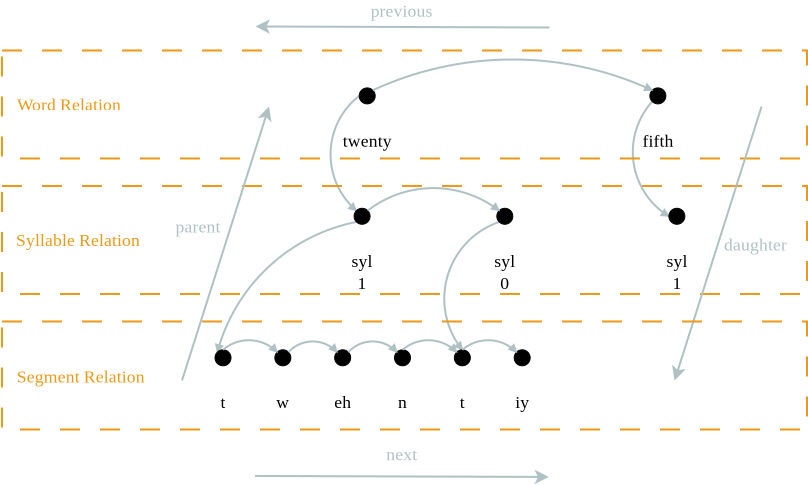 <?xml version="1.0" encoding="UTF-8"?>
<dia:diagram xmlns:dia="http://www.lysator.liu.se/~alla/dia/">
  <dia:layer name="Background" visible="true" active="true">
    <dia:group>
      <dia:object type="Standard - Arc" version="0" id="O0">
        <dia:attribute name="obj_pos">
          <dia:point val="40.51,11.421"/>
        </dia:attribute>
        <dia:attribute name="obj_bb">
          <dia:rectangle val="39.029,11.369;40.561,17.208"/>
        </dia:attribute>
        <dia:attribute name="conn_endpoints">
          <dia:point val="40.51,11.421"/>
          <dia:point val="40.371,17.157"/>
        </dia:attribute>
        <dia:attribute name="arc_color">
          <dia:color val="#afc1c4"/>
        </dia:attribute>
        <dia:attribute name="curve_distance">
          <dia:real val="1.362"/>
        </dia:attribute>
        <dia:attribute name="line_width">
          <dia:real val="0.1"/>
        </dia:attribute>
        <dia:attribute name="end_arrow">
          <dia:enum val="3"/>
        </dia:attribute>
        <dia:attribute name="end_arrow_length">
          <dia:real val="0.3"/>
        </dia:attribute>
        <dia:attribute name="end_arrow_width">
          <dia:real val="0.3"/>
        </dia:attribute>
      </dia:object>
      <dia:object type="Standard - Arc" version="0" id="O1">
        <dia:attribute name="obj_pos">
          <dia:point val="40.371,17.722"/>
        </dia:attribute>
        <dia:attribute name="obj_bb">
          <dia:rectangle val="33.297,17.652;40.442,24.304"/>
        </dia:attribute>
        <dia:attribute name="conn_endpoints">
          <dia:point val="40.371,17.722"/>
          <dia:point val="33.417,24.234"/>
        </dia:attribute>
        <dia:attribute name="arc_color">
          <dia:color val="#afc1c4"/>
        </dia:attribute>
        <dia:attribute name="curve_distance">
          <dia:real val="1.362"/>
        </dia:attribute>
        <dia:attribute name="line_width">
          <dia:real val="0.1"/>
        </dia:attribute>
        <dia:attribute name="end_arrow">
          <dia:enum val="3"/>
        </dia:attribute>
        <dia:attribute name="end_arrow_length">
          <dia:real val="0.3"/>
        </dia:attribute>
        <dia:attribute name="end_arrow_width">
          <dia:real val="0.3"/>
        </dia:attribute>
      </dia:object>
      <dia:object type="Standard - Arc" version="0" id="O2">
        <dia:attribute name="obj_pos">
          <dia:point val="47.508,17.722"/>
        </dia:attribute>
        <dia:attribute name="obj_bb">
          <dia:rectangle val="44.713,17.66;47.57,24.178"/>
        </dia:attribute>
        <dia:attribute name="conn_endpoints">
          <dia:point val="47.508,17.722"/>
          <dia:point val="45.667,24.116"/>
        </dia:attribute>
        <dia:attribute name="arc_color">
          <dia:color val="#afc1c4"/>
        </dia:attribute>
        <dia:attribute name="curve_distance">
          <dia:real val="1.733"/>
        </dia:attribute>
        <dia:attribute name="line_width">
          <dia:real val="0.1"/>
        </dia:attribute>
        <dia:attribute name="end_arrow">
          <dia:enum val="3"/>
        </dia:attribute>
        <dia:attribute name="end_arrow_length">
          <dia:real val="0.3"/>
        </dia:attribute>
        <dia:attribute name="end_arrow_width">
          <dia:real val="0.3"/>
        </dia:attribute>
      </dia:object>
      <dia:object type="Standard - Arc" version="0" id="O3">
        <dia:attribute name="obj_pos">
          <dia:point val="55.161,11.703"/>
        </dia:attribute>
        <dia:attribute name="obj_bb">
          <dia:rectangle val="54.141,11.647;56.05,17.496"/>
        </dia:attribute>
        <dia:attribute name="conn_endpoints">
          <dia:point val="55.161,11.703"/>
          <dia:point val="55.994,17.439"/>
        </dia:attribute>
        <dia:attribute name="arc_color">
          <dia:color val="#afc1c4"/>
        </dia:attribute>
        <dia:attribute name="curve_distance">
          <dia:real val="1.362"/>
        </dia:attribute>
        <dia:attribute name="line_width">
          <dia:real val="0.1"/>
        </dia:attribute>
        <dia:attribute name="end_arrow">
          <dia:enum val="3"/>
        </dia:attribute>
        <dia:attribute name="end_arrow_length">
          <dia:real val="0.3"/>
        </dia:attribute>
        <dia:attribute name="end_arrow_width">
          <dia:real val="0.3"/>
        </dia:attribute>
      </dia:object>
      <dia:group>
        <dia:group>
          <dia:object type="Standard - Text" version="1" id="O4">
            <dia:attribute name="obj_pos">
              <dia:point val="25.97,11.85"/>
            </dia:attribute>
            <dia:attribute name="obj_bb">
              <dia:rectangle val="23.402,11.361;28.538,12.339"/>
            </dia:attribute>
            <dia:attribute name="text">
              <dia:composite type="text">
                <dia:attribute name="string">
                  <dia:string>#Word Relation#</dia:string>
                </dia:attribute>
                <dia:attribute name="font">
                  <dia:font family="times new roman" style="0" name="Times-Roman"/>
                </dia:attribute>
                <dia:attribute name="height">
                  <dia:real val="1.1"/>
                </dia:attribute>
                <dia:attribute name="pos">
                  <dia:point val="25.97,12.146"/>
                </dia:attribute>
                <dia:attribute name="color">
                  <dia:color val="#ee9816"/>
                </dia:attribute>
                <dia:attribute name="alignment">
                  <dia:enum val="1"/>
                </dia:attribute>
              </dia:composite>
            </dia:attribute>
            <dia:attribute name="valign">
              <dia:enum val="2"/>
            </dia:attribute>
          </dia:object>
          <dia:group>
            <dia:group>
              <dia:object type="Standard - Ellipse" version="0" id="O5">
                <dia:attribute name="obj_pos">
                  <dia:point val="40.51,11.021"/>
                </dia:attribute>
                <dia:attribute name="obj_bb">
                  <dia:rectangle val="40.485,10.995;41.335,11.845"/>
                </dia:attribute>
                <dia:attribute name="elem_corner">
                  <dia:point val="40.51,11.021"/>
                </dia:attribute>
                <dia:attribute name="elem_width">
                  <dia:real val="0.8"/>
                </dia:attribute>
                <dia:attribute name="elem_height">
                  <dia:real val="0.8"/>
                </dia:attribute>
                <dia:attribute name="border_width">
                  <dia:real val="0.05"/>
                </dia:attribute>
                <dia:attribute name="inner_color">
                  <dia:color val="#000000"/>
                </dia:attribute>
                <dia:attribute name="aspect">
                  <dia:enum val="2"/>
                </dia:attribute>
              </dia:object>
              <dia:object type="Standard - Text" version="1" id="O6">
                <dia:attribute name="obj_pos">
                  <dia:point val="40.91,13.661"/>
                </dia:attribute>
                <dia:attribute name="obj_bb">
                  <dia:rectangle val="39.712,13.172;42.108,14.149"/>
                </dia:attribute>
                <dia:attribute name="text">
                  <dia:composite type="text">
                    <dia:attribute name="string">
                      <dia:string>#twenty#</dia:string>
                    </dia:attribute>
                    <dia:attribute name="font">
                      <dia:font family="times new roman" style="0" name="Times-Roman"/>
                    </dia:attribute>
                    <dia:attribute name="height">
                      <dia:real val="1.1"/>
                    </dia:attribute>
                    <dia:attribute name="pos">
                      <dia:point val="40.91,13.957"/>
                    </dia:attribute>
                    <dia:attribute name="color">
                      <dia:color val="#000000"/>
                    </dia:attribute>
                    <dia:attribute name="alignment">
                      <dia:enum val="1"/>
                    </dia:attribute>
                  </dia:composite>
                </dia:attribute>
                <dia:attribute name="valign">
                  <dia:enum val="2"/>
                </dia:attribute>
              </dia:object>
            </dia:group>
            <dia:group>
              <dia:object type="Standard - Ellipse" version="0" id="O7">
                <dia:attribute name="obj_pos">
                  <dia:point val="55.044,11.021"/>
                </dia:attribute>
                <dia:attribute name="obj_bb">
                  <dia:rectangle val="55.019,10.995;55.869,11.845"/>
                </dia:attribute>
                <dia:attribute name="elem_corner">
                  <dia:point val="55.044,11.021"/>
                </dia:attribute>
                <dia:attribute name="elem_width">
                  <dia:real val="0.8"/>
                </dia:attribute>
                <dia:attribute name="elem_height">
                  <dia:real val="0.8"/>
                </dia:attribute>
                <dia:attribute name="border_width">
                  <dia:real val="0.05"/>
                </dia:attribute>
                <dia:attribute name="inner_color">
                  <dia:color val="#000000"/>
                </dia:attribute>
                <dia:attribute name="aspect">
                  <dia:enum val="2"/>
                </dia:attribute>
              </dia:object>
              <dia:object type="Standard - Text" version="1" id="O8">
                <dia:attribute name="obj_pos">
                  <dia:point val="55.444,13.661"/>
                </dia:attribute>
                <dia:attribute name="obj_bb">
                  <dia:rectangle val="54.686,13.172;56.201,14.149"/>
                </dia:attribute>
                <dia:attribute name="text">
                  <dia:composite type="text">
                    <dia:attribute name="string">
                      <dia:string>#fifth#</dia:string>
                    </dia:attribute>
                    <dia:attribute name="font">
                      <dia:font family="times new roman" style="0" name="Times-Roman"/>
                    </dia:attribute>
                    <dia:attribute name="height">
                      <dia:real val="1.1"/>
                    </dia:attribute>
                    <dia:attribute name="pos">
                      <dia:point val="55.444,13.957"/>
                    </dia:attribute>
                    <dia:attribute name="color">
                      <dia:color val="#000000"/>
                    </dia:attribute>
                    <dia:attribute name="alignment">
                      <dia:enum val="1"/>
                    </dia:attribute>
                  </dia:composite>
                </dia:attribute>
                <dia:attribute name="valign">
                  <dia:enum val="2"/>
                </dia:attribute>
              </dia:object>
            </dia:group>
            <dia:object type="Standard - Arc" version="0" id="O9">
              <dia:attribute name="obj_pos">
                <dia:point val="41.193,11.138"/>
              </dia:attribute>
              <dia:attribute name="obj_bb">
                <dia:rectangle val="41.143,9.551;55.217,11.193"/>
              </dia:attribute>
              <dia:attribute name="conn_endpoints">
                <dia:point val="41.193,11.138"/>
                <dia:point val="55.161,11.138"/>
              </dia:attribute>
              <dia:attribute name="arc_color">
                <dia:color val="#afc1c4"/>
              </dia:attribute>
              <dia:attribute name="curve_distance">
                <dia:real val="-1.537"/>
              </dia:attribute>
              <dia:attribute name="line_width">
                <dia:real val="0.1"/>
              </dia:attribute>
              <dia:attribute name="end_arrow">
                <dia:enum val="3"/>
              </dia:attribute>
              <dia:attribute name="end_arrow_length">
                <dia:real val="0.3"/>
              </dia:attribute>
              <dia:attribute name="end_arrow_width">
                <dia:real val="0.3"/>
              </dia:attribute>
            </dia:object>
          </dia:group>
        </dia:group>
        <dia:object type="Standard - Box" version="0" id="O10">
          <dia:attribute name="obj_pos">
            <dia:point val="22.65,9.15"/>
          </dia:attribute>
          <dia:attribute name="obj_bb">
            <dia:rectangle val="22.6,9.1;62.95,14.6"/>
          </dia:attribute>
          <dia:attribute name="elem_corner">
            <dia:point val="22.65,9.15"/>
          </dia:attribute>
          <dia:attribute name="elem_width">
            <dia:real val="40.25"/>
          </dia:attribute>
          <dia:attribute name="elem_height">
            <dia:real val="5.4"/>
          </dia:attribute>
          <dia:attribute name="border_width">
            <dia:real val="0.1"/>
          </dia:attribute>
          <dia:attribute name="border_color">
            <dia:color val="#ee9816"/>
          </dia:attribute>
          <dia:attribute name="inner_color">
            <dia:color val="#f4a016"/>
          </dia:attribute>
          <dia:attribute name="show_background">
            <dia:boolean val="false"/>
          </dia:attribute>
          <dia:attribute name="line_style">
            <dia:enum val="1"/>
          </dia:attribute>
        </dia:object>
      </dia:group>
      <dia:group>
        <dia:object type="Standard - Text" version="1" id="O11">
          <dia:attribute name="obj_pos">
            <dia:point val="26.444,18.625"/>
          </dia:attribute>
          <dia:attribute name="obj_bb">
            <dia:rectangle val="23.4,18.136;29.488,19.114"/>
          </dia:attribute>
          <dia:attribute name="text">
            <dia:composite type="text">
              <dia:attribute name="string">
                <dia:string>#Syllable Relation#</dia:string>
              </dia:attribute>
              <dia:attribute name="font">
                <dia:font family="times new roman" style="0" name="Times-Roman"/>
              </dia:attribute>
              <dia:attribute name="height">
                <dia:real val="1.1"/>
              </dia:attribute>
              <dia:attribute name="pos">
                <dia:point val="26.444,18.921"/>
              </dia:attribute>
              <dia:attribute name="color">
                <dia:color val="#ee9816"/>
              </dia:attribute>
              <dia:attribute name="alignment">
                <dia:enum val="1"/>
              </dia:attribute>
            </dia:composite>
          </dia:attribute>
          <dia:attribute name="valign">
            <dia:enum val="2"/>
          </dia:attribute>
        </dia:object>
        <dia:group>
          <dia:group>
            <dia:object type="Standard - Ellipse" version="0" id="O12">
              <dia:attribute name="obj_pos">
                <dia:point val="40.254,17.04"/>
              </dia:attribute>
              <dia:attribute name="obj_bb">
                <dia:rectangle val="40.229,17.015;41.079,17.864"/>
              </dia:attribute>
              <dia:attribute name="elem_corner">
                <dia:point val="40.254,17.04"/>
              </dia:attribute>
              <dia:attribute name="elem_width">
                <dia:real val="0.8"/>
              </dia:attribute>
              <dia:attribute name="elem_height">
                <dia:real val="0.8"/>
              </dia:attribute>
              <dia:attribute name="border_width">
                <dia:real val="0.05"/>
              </dia:attribute>
              <dia:attribute name="inner_color">
                <dia:color val="#000000"/>
              </dia:attribute>
              <dia:attribute name="aspect">
                <dia:enum val="2"/>
              </dia:attribute>
            </dia:object>
            <dia:object type="Standard - Text" version="1" id="O13">
              <dia:attribute name="obj_pos">
                <dia:point val="40.654,20.23"/>
              </dia:attribute>
              <dia:attribute name="obj_bb">
                <dia:rectangle val="40.141,19.191;41.168,21.268"/>
              </dia:attribute>
              <dia:attribute name="text">
                <dia:composite type="text">
                  <dia:attribute name="string">
                    <dia:string>#syl
1#</dia:string>
                  </dia:attribute>
                  <dia:attribute name="font">
                    <dia:font family="times new roman" style="0" name="Times-Roman"/>
                  </dia:attribute>
                  <dia:attribute name="height">
                    <dia:real val="1.1"/>
                  </dia:attribute>
                  <dia:attribute name="pos">
                    <dia:point val="40.654,19.976"/>
                  </dia:attribute>
                  <dia:attribute name="color">
                    <dia:color val="#000000"/>
                  </dia:attribute>
                  <dia:attribute name="alignment">
                    <dia:enum val="1"/>
                  </dia:attribute>
                </dia:composite>
              </dia:attribute>
              <dia:attribute name="valign">
                <dia:enum val="2"/>
              </dia:attribute>
            </dia:object>
          </dia:group>
          <dia:group>
            <dia:object type="Standard - Ellipse" version="0" id="O14">
              <dia:attribute name="obj_pos">
                <dia:point val="47.391,17.04"/>
              </dia:attribute>
              <dia:attribute name="obj_bb">
                <dia:rectangle val="47.366,17.015;48.216,17.864"/>
              </dia:attribute>
              <dia:attribute name="elem_corner">
                <dia:point val="47.391,17.04"/>
              </dia:attribute>
              <dia:attribute name="elem_width">
                <dia:real val="0.8"/>
              </dia:attribute>
              <dia:attribute name="elem_height">
                <dia:real val="0.8"/>
              </dia:attribute>
              <dia:attribute name="border_width">
                <dia:real val="0.05"/>
              </dia:attribute>
              <dia:attribute name="inner_color">
                <dia:color val="#000000"/>
              </dia:attribute>
              <dia:attribute name="aspect">
                <dia:enum val="2"/>
              </dia:attribute>
            </dia:object>
            <dia:object type="Standard - Text" version="1" id="O15">
              <dia:attribute name="obj_pos">
                <dia:point val="47.791,20.23"/>
              </dia:attribute>
              <dia:attribute name="obj_bb">
                <dia:rectangle val="47.277,19.191;48.304,21.268"/>
              </dia:attribute>
              <dia:attribute name="text">
                <dia:composite type="text">
                  <dia:attribute name="string">
                    <dia:string>#syl
0#</dia:string>
                  </dia:attribute>
                  <dia:attribute name="font">
                    <dia:font family="times new roman" style="0" name="Times-Roman"/>
                  </dia:attribute>
                  <dia:attribute name="height">
                    <dia:real val="1.1"/>
                  </dia:attribute>
                  <dia:attribute name="pos">
                    <dia:point val="47.791,19.976"/>
                  </dia:attribute>
                  <dia:attribute name="color">
                    <dia:color val="#000000"/>
                  </dia:attribute>
                  <dia:attribute name="alignment">
                    <dia:enum val="1"/>
                  </dia:attribute>
                </dia:composite>
              </dia:attribute>
              <dia:attribute name="valign">
                <dia:enum val="2"/>
              </dia:attribute>
            </dia:object>
          </dia:group>
          <dia:group>
            <dia:object type="Standard - Ellipse" version="0" id="O16">
              <dia:attribute name="obj_pos">
                <dia:point val="55.994,17.04"/>
              </dia:attribute>
              <dia:attribute name="obj_bb">
                <dia:rectangle val="55.969,17.015;56.819,17.864"/>
              </dia:attribute>
              <dia:attribute name="elem_corner">
                <dia:point val="55.994,17.04"/>
              </dia:attribute>
              <dia:attribute name="elem_width">
                <dia:real val="0.8"/>
              </dia:attribute>
              <dia:attribute name="elem_height">
                <dia:real val="0.8"/>
              </dia:attribute>
              <dia:attribute name="border_width">
                <dia:real val="0.05"/>
              </dia:attribute>
              <dia:attribute name="inner_color">
                <dia:color val="#000000"/>
              </dia:attribute>
              <dia:attribute name="aspect">
                <dia:enum val="2"/>
              </dia:attribute>
            </dia:object>
            <dia:object type="Standard - Text" version="1" id="O17">
              <dia:attribute name="obj_pos">
                <dia:point val="56.394,20.23"/>
              </dia:attribute>
              <dia:attribute name="obj_bb">
                <dia:rectangle val="55.88,19.191;56.908,21.268"/>
              </dia:attribute>
              <dia:attribute name="text">
                <dia:composite type="text">
                  <dia:attribute name="string">
                    <dia:string>#syl
1#</dia:string>
                  </dia:attribute>
                  <dia:attribute name="font">
                    <dia:font family="times new roman" style="0" name="Times-Roman"/>
                  </dia:attribute>
                  <dia:attribute name="height">
                    <dia:real val="1.1"/>
                  </dia:attribute>
                  <dia:attribute name="pos">
                    <dia:point val="56.394,19.976"/>
                  </dia:attribute>
                  <dia:attribute name="color">
                    <dia:color val="#000000"/>
                  </dia:attribute>
                  <dia:attribute name="alignment">
                    <dia:enum val="1"/>
                  </dia:attribute>
                </dia:composite>
              </dia:attribute>
              <dia:attribute name="valign">
                <dia:enum val="2"/>
              </dia:attribute>
            </dia:object>
          </dia:group>
          <dia:object type="Standard - Arc" version="0" id="O18">
            <dia:attribute name="obj_pos">
              <dia:point val="40.937,17.157"/>
            </dia:attribute>
            <dia:attribute name="obj_bb">
              <dia:rectangle val="40.887,15.982;47.558,17.207"/>
            </dia:attribute>
            <dia:attribute name="conn_endpoints">
              <dia:point val="40.937,17.157"/>
              <dia:point val="47.508,17.157"/>
            </dia:attribute>
            <dia:attribute name="arc_color">
              <dia:color val="#afc1c4"/>
            </dia:attribute>
            <dia:attribute name="curve_distance">
              <dia:real val="-1.125"/>
            </dia:attribute>
            <dia:attribute name="line_width">
              <dia:real val="0.1"/>
            </dia:attribute>
            <dia:attribute name="end_arrow">
              <dia:enum val="3"/>
            </dia:attribute>
            <dia:attribute name="end_arrow_length">
              <dia:real val="0.3"/>
            </dia:attribute>
            <dia:attribute name="end_arrow_width">
              <dia:real val="0.3"/>
            </dia:attribute>
          </dia:object>
        </dia:group>
      </dia:group>
      <dia:object type="Standard - Box" version="0" id="O19">
        <dia:attribute name="obj_pos">
          <dia:point val="22.65,15.925"/>
        </dia:attribute>
        <dia:attribute name="obj_bb">
          <dia:rectangle val="22.6,15.875;62.95,21.375"/>
        </dia:attribute>
        <dia:attribute name="elem_corner">
          <dia:point val="22.65,15.925"/>
        </dia:attribute>
        <dia:attribute name="elem_width">
          <dia:real val="40.25"/>
        </dia:attribute>
        <dia:attribute name="elem_height">
          <dia:real val="5.4"/>
        </dia:attribute>
        <dia:attribute name="border_width">
          <dia:real val="0.1"/>
        </dia:attribute>
        <dia:attribute name="border_color">
          <dia:color val="#ee9816"/>
        </dia:attribute>
        <dia:attribute name="inner_color">
          <dia:color val="#f4a016"/>
        </dia:attribute>
        <dia:attribute name="show_background">
          <dia:boolean val="false"/>
        </dia:attribute>
        <dia:attribute name="line_style">
          <dia:enum val="1"/>
        </dia:attribute>
      </dia:object>
      <dia:group>
        <dia:object type="Standard - Line" version="0" id="O20">
          <dia:attribute name="obj_pos">
            <dia:point val="50.024,8"/>
          </dia:attribute>
          <dia:attribute name="obj_bb">
            <dia:rectangle val="35.212,7.59;50.075,8.314"/>
          </dia:attribute>
          <dia:attribute name="conn_endpoints">
            <dia:point val="50.024,8"/>
            <dia:point val="35.324,7.95"/>
          </dia:attribute>
          <dia:attribute name="numcp">
            <dia:int val="1"/>
          </dia:attribute>
          <dia:attribute name="line_color">
            <dia:color val="#afc1c4"/>
          </dia:attribute>
          <dia:attribute name="end_arrow">
            <dia:enum val="22"/>
          </dia:attribute>
          <dia:attribute name="end_arrow_length">
            <dia:real val="0.5"/>
          </dia:attribute>
          <dia:attribute name="end_arrow_width">
            <dia:real val="0.5"/>
          </dia:attribute>
        </dia:object>
        <dia:object type="Standard - Text" version="1" id="O21">
          <dia:attribute name="obj_pos">
            <dia:point val="42.631,7.165"/>
          </dia:attribute>
          <dia:attribute name="obj_bb">
            <dia:rectangle val="41.116,6.676;44.146,7.654"/>
          </dia:attribute>
          <dia:attribute name="text">
            <dia:composite type="text">
              <dia:attribute name="string">
                <dia:string>#previous#</dia:string>
              </dia:attribute>
              <dia:attribute name="font">
                <dia:font family="times new roman" style="0" name="Times-Roman"/>
              </dia:attribute>
              <dia:attribute name="height">
                <dia:real val="1.1"/>
              </dia:attribute>
              <dia:attribute name="pos">
                <dia:point val="42.631,7.461"/>
              </dia:attribute>
              <dia:attribute name="color">
                <dia:color val="#afc1c4"/>
              </dia:attribute>
              <dia:attribute name="alignment">
                <dia:enum val="1"/>
              </dia:attribute>
            </dia:composite>
          </dia:attribute>
          <dia:attribute name="valign">
            <dia:enum val="2"/>
          </dia:attribute>
        </dia:object>
      </dia:group>
      <dia:group>
        <dia:object type="Standard - Line" version="0" id="O22">
          <dia:attribute name="obj_pos">
            <dia:point val="49.994,30.474"/>
          </dia:attribute>
          <dia:attribute name="obj_bb">
            <dia:rectangle val="35.243,30.11;50.044,30.833"/>
          </dia:attribute>
          <dia:attribute name="conn_endpoints">
            <dia:point val="49.994,30.474"/>
            <dia:point val="35.294,30.424"/>
          </dia:attribute>
          <dia:attribute name="numcp">
            <dia:int val="1"/>
          </dia:attribute>
          <dia:attribute name="line_color">
            <dia:color val="#afc1c4"/>
          </dia:attribute>
          <dia:attribute name="start_arrow">
            <dia:enum val="22"/>
          </dia:attribute>
          <dia:attribute name="start_arrow_length">
            <dia:real val="0.5"/>
          </dia:attribute>
          <dia:attribute name="start_arrow_width">
            <dia:real val="0.5"/>
          </dia:attribute>
        </dia:object>
        <dia:object type="Standard - Text" version="1" id="O23">
          <dia:attribute name="obj_pos">
            <dia:point val="42.631,29.339"/>
          </dia:attribute>
          <dia:attribute name="obj_bb">
            <dia:rectangle val="41.874,28.85;43.389,29.827"/>
          </dia:attribute>
          <dia:attribute name="text">
            <dia:composite type="text">
              <dia:attribute name="string">
                <dia:string>#next#</dia:string>
              </dia:attribute>
              <dia:attribute name="font">
                <dia:font family="times new roman" style="0" name="Times-Roman"/>
              </dia:attribute>
              <dia:attribute name="height">
                <dia:real val="1.1"/>
              </dia:attribute>
              <dia:attribute name="pos">
                <dia:point val="42.631,29.635"/>
              </dia:attribute>
              <dia:attribute name="color">
                <dia:color val="#afc1c4"/>
              </dia:attribute>
              <dia:attribute name="alignment">
                <dia:enum val="1"/>
              </dia:attribute>
            </dia:composite>
          </dia:attribute>
          <dia:attribute name="valign">
            <dia:enum val="2"/>
          </dia:attribute>
        </dia:object>
      </dia:group>
      <dia:group>
        <dia:object type="Standard - Line" version="0" id="O24">
          <dia:attribute name="obj_pos">
            <dia:point val="31.65,25.65"/>
          </dia:attribute>
          <dia:attribute name="obj_bb">
            <dia:rectangle val="31.587,11.843;36.16,25.713"/>
          </dia:attribute>
          <dia:attribute name="conn_endpoints">
            <dia:point val="31.65,25.65"/>
            <dia:point val="36.0,11.95"/>
          </dia:attribute>
          <dia:attribute name="numcp">
            <dia:int val="1"/>
          </dia:attribute>
          <dia:attribute name="line_color">
            <dia:color val="#afc1c4"/>
          </dia:attribute>
          <dia:attribute name="end_arrow">
            <dia:enum val="22"/>
          </dia:attribute>
          <dia:attribute name="end_arrow_length">
            <dia:real val="0.5"/>
          </dia:attribute>
          <dia:attribute name="end_arrow_width">
            <dia:real val="0.5"/>
          </dia:attribute>
        </dia:object>
        <dia:object type="Standard - Text" version="1" id="O25">
          <dia:attribute name="obj_pos">
            <dia:point val="32.45,17.95"/>
          </dia:attribute>
          <dia:attribute name="obj_bb">
            <dia:rectangle val="31.348,17.461;33.553,18.439"/>
          </dia:attribute>
          <dia:attribute name="text">
            <dia:composite type="text">
              <dia:attribute name="string">
                <dia:string>#parent#</dia:string>
              </dia:attribute>
              <dia:attribute name="font">
                <dia:font family="times new roman" style="0" name="Times-Roman"/>
              </dia:attribute>
              <dia:attribute name="height">
                <dia:real val="1.1"/>
              </dia:attribute>
              <dia:attribute name="pos">
                <dia:point val="32.45,18.246"/>
              </dia:attribute>
              <dia:attribute name="color">
                <dia:color val="#afc1c4"/>
              </dia:attribute>
              <dia:attribute name="alignment">
                <dia:enum val="1"/>
              </dia:attribute>
            </dia:composite>
          </dia:attribute>
          <dia:attribute name="valign">
            <dia:enum val="2"/>
          </dia:attribute>
        </dia:object>
      </dia:group>
      <dia:group>
        <dia:object type="Standard - Line" version="0" id="O26">
          <dia:attribute name="obj_pos">
            <dia:point val="56.278,25.657"/>
          </dia:attribute>
          <dia:attribute name="obj_bb">
            <dia:rectangle val="56.152,11.894;60.69,25.719"/>
          </dia:attribute>
          <dia:attribute name="conn_endpoints">
            <dia:point val="56.278,25.657"/>
            <dia:point val="60.628,11.957"/>
          </dia:attribute>
          <dia:attribute name="numcp">
            <dia:int val="1"/>
          </dia:attribute>
          <dia:attribute name="line_color">
            <dia:color val="#afc1c4"/>
          </dia:attribute>
          <dia:attribute name="start_arrow">
            <dia:enum val="22"/>
          </dia:attribute>
          <dia:attribute name="start_arrow_length">
            <dia:real val="0.5"/>
          </dia:attribute>
          <dia:attribute name="start_arrow_width">
            <dia:real val="0.5"/>
          </dia:attribute>
        </dia:object>
        <dia:object type="Standard - Text" version="1" id="O27">
          <dia:attribute name="obj_pos">
            <dia:point val="60.328,18.857"/>
          </dia:attribute>
          <dia:attribute name="obj_bb">
            <dia:rectangle val="58.789,18.368;61.866,19.345"/>
          </dia:attribute>
          <dia:attribute name="text">
            <dia:composite type="text">
              <dia:attribute name="string">
                <dia:string>#daughter#</dia:string>
              </dia:attribute>
              <dia:attribute name="font">
                <dia:font family="times new roman" style="0" name="Times-Roman"/>
              </dia:attribute>
              <dia:attribute name="height">
                <dia:real val="1.1"/>
              </dia:attribute>
              <dia:attribute name="pos">
                <dia:point val="60.328,19.153"/>
              </dia:attribute>
              <dia:attribute name="color">
                <dia:color val="#afc1c4"/>
              </dia:attribute>
              <dia:attribute name="alignment">
                <dia:enum val="1"/>
              </dia:attribute>
            </dia:composite>
          </dia:attribute>
          <dia:attribute name="valign">
            <dia:enum val="2"/>
          </dia:attribute>
        </dia:object>
      </dia:group>
      <dia:group>
        <dia:object type="Standard - Box" version="0" id="O28">
          <dia:attribute name="obj_pos">
            <dia:point val="22.65,22.7"/>
          </dia:attribute>
          <dia:attribute name="obj_bb">
            <dia:rectangle val="22.6,22.65;62.95,28.15"/>
          </dia:attribute>
          <dia:attribute name="elem_corner">
            <dia:point val="22.65,22.7"/>
          </dia:attribute>
          <dia:attribute name="elem_width">
            <dia:real val="40.25"/>
          </dia:attribute>
          <dia:attribute name="elem_height">
            <dia:real val="5.4"/>
          </dia:attribute>
          <dia:attribute name="border_width">
            <dia:real val="0.1"/>
          </dia:attribute>
          <dia:attribute name="border_color">
            <dia:color val="#ee9816"/>
          </dia:attribute>
          <dia:attribute name="inner_color">
            <dia:color val="#f4a016"/>
          </dia:attribute>
          <dia:attribute name="show_background">
            <dia:boolean val="false"/>
          </dia:attribute>
          <dia:attribute name="line_style">
            <dia:enum val="1"/>
          </dia:attribute>
        </dia:object>
        <dia:group>
          <dia:object type="Standard - Text" version="1" id="O29">
            <dia:attribute name="obj_pos">
              <dia:point val="26.586,25.45"/>
            </dia:attribute>
            <dia:attribute name="obj_bb">
              <dia:rectangle val="23.445,24.961;29.728,25.939"/>
            </dia:attribute>
            <dia:attribute name="text">
              <dia:composite type="text">
                <dia:attribute name="string">
                  <dia:string>#Segment Relation#</dia:string>
                </dia:attribute>
                <dia:attribute name="font">
                  <dia:font family="times new roman" style="0" name="Times-Roman"/>
                </dia:attribute>
                <dia:attribute name="height">
                  <dia:real val="1.1"/>
                </dia:attribute>
                <dia:attribute name="pos">
                  <dia:point val="26.586,25.746"/>
                </dia:attribute>
                <dia:attribute name="color">
                  <dia:color val="#ee9816"/>
                </dia:attribute>
                <dia:attribute name="alignment">
                  <dia:enum val="1"/>
                </dia:attribute>
              </dia:composite>
            </dia:attribute>
            <dia:attribute name="valign">
              <dia:enum val="2"/>
            </dia:attribute>
          </dia:object>
          <dia:group>
            <dia:group>
              <dia:group>
                <dia:object type="Standard - Text" version="1" id="O30">
                  <dia:attribute name="obj_pos">
                    <dia:point val="33.7,27.02"/>
                  </dia:attribute>
                  <dia:attribute name="obj_bb">
                    <dia:rectangle val="33.578,26.235;33.822,27.213"/>
                  </dia:attribute>
                  <dia:attribute name="text">
                    <dia:composite type="text">
                      <dia:attribute name="string">
                        <dia:string>#t#</dia:string>
                      </dia:attribute>
                      <dia:attribute name="font">
                        <dia:font family="times new roman" style="0" name="Times-Roman"/>
                      </dia:attribute>
                      <dia:attribute name="height">
                        <dia:real val="1.1"/>
                      </dia:attribute>
                      <dia:attribute name="pos">
                        <dia:point val="33.7,27.02"/>
                      </dia:attribute>
                      <dia:attribute name="color">
                        <dia:color val="#000000"/>
                      </dia:attribute>
                      <dia:attribute name="alignment">
                        <dia:enum val="1"/>
                      </dia:attribute>
                    </dia:composite>
                  </dia:attribute>
                  <dia:attribute name="valign">
                    <dia:enum val="3"/>
                  </dia:attribute>
                </dia:object>
                <dia:object type="Standard - Ellipse" version="0" id="O31">
                  <dia:attribute name="obj_pos">
                    <dia:point val="33.3,24.116"/>
                  </dia:attribute>
                  <dia:attribute name="obj_bb">
                    <dia:rectangle val="33.275,24.091;34.125,24.941"/>
                  </dia:attribute>
                  <dia:attribute name="elem_corner">
                    <dia:point val="33.3,24.116"/>
                  </dia:attribute>
                  <dia:attribute name="elem_width">
                    <dia:real val="0.8"/>
                  </dia:attribute>
                  <dia:attribute name="elem_height">
                    <dia:real val="0.8"/>
                  </dia:attribute>
                  <dia:attribute name="border_width">
                    <dia:real val="0.05"/>
                  </dia:attribute>
                  <dia:attribute name="inner_color">
                    <dia:color val="#000000"/>
                  </dia:attribute>
                  <dia:attribute name="aspect">
                    <dia:enum val="2"/>
                  </dia:attribute>
                </dia:object>
              </dia:group>
              <dia:group>
                <dia:object type="Standard - Text" version="1" id="O32">
                  <dia:attribute name="obj_pos">
                    <dia:point val="36.692,27.02"/>
                  </dia:attribute>
                  <dia:attribute name="obj_bb">
                    <dia:rectangle val="36.374,26.235;37.009,27.213"/>
                  </dia:attribute>
                  <dia:attribute name="text">
                    <dia:composite type="text">
                      <dia:attribute name="string">
                        <dia:string>#w#</dia:string>
                      </dia:attribute>
                      <dia:attribute name="font">
                        <dia:font family="times new roman" style="0" name="Times-Roman"/>
                      </dia:attribute>
                      <dia:attribute name="height">
                        <dia:real val="1.1"/>
                      </dia:attribute>
                      <dia:attribute name="pos">
                        <dia:point val="36.692,27.02"/>
                      </dia:attribute>
                      <dia:attribute name="color">
                        <dia:color val="#000000"/>
                      </dia:attribute>
                      <dia:attribute name="alignment">
                        <dia:enum val="1"/>
                      </dia:attribute>
                    </dia:composite>
                  </dia:attribute>
                  <dia:attribute name="valign">
                    <dia:enum val="3"/>
                  </dia:attribute>
                </dia:object>
                <dia:object type="Standard - Ellipse" version="0" id="O33">
                  <dia:attribute name="obj_pos">
                    <dia:point val="36.292,24.116"/>
                  </dia:attribute>
                  <dia:attribute name="obj_bb">
                    <dia:rectangle val="36.267,24.091;37.117,24.941"/>
                  </dia:attribute>
                  <dia:attribute name="elem_corner">
                    <dia:point val="36.292,24.116"/>
                  </dia:attribute>
                  <dia:attribute name="elem_width">
                    <dia:real val="0.8"/>
                  </dia:attribute>
                  <dia:attribute name="elem_height">
                    <dia:real val="0.8"/>
                  </dia:attribute>
                  <dia:attribute name="border_width">
                    <dia:real val="0.05"/>
                  </dia:attribute>
                  <dia:attribute name="inner_color">
                    <dia:color val="#000000"/>
                  </dia:attribute>
                  <dia:attribute name="aspect">
                    <dia:enum val="2"/>
                  </dia:attribute>
                </dia:object>
              </dia:group>
              <dia:group>
                <dia:object type="Standard - Text" version="1" id="O34">
                  <dia:attribute name="obj_pos">
                    <dia:point val="39.684,27.02"/>
                  </dia:attribute>
                  <dia:attribute name="obj_bb">
                    <dia:rectangle val="39.269,26.235;40.099,27.213"/>
                  </dia:attribute>
                  <dia:attribute name="text">
                    <dia:composite type="text">
                      <dia:attribute name="string">
                        <dia:string>#eh#</dia:string>
                      </dia:attribute>
                      <dia:attribute name="font">
                        <dia:font family="times new roman" style="0" name="Times-Roman"/>
                      </dia:attribute>
                      <dia:attribute name="height">
                        <dia:real val="1.1"/>
                      </dia:attribute>
                      <dia:attribute name="pos">
                        <dia:point val="39.684,27.02"/>
                      </dia:attribute>
                      <dia:attribute name="color">
                        <dia:color val="#000000"/>
                      </dia:attribute>
                      <dia:attribute name="alignment">
                        <dia:enum val="1"/>
                      </dia:attribute>
                    </dia:composite>
                  </dia:attribute>
                  <dia:attribute name="valign">
                    <dia:enum val="3"/>
                  </dia:attribute>
                </dia:object>
                <dia:object type="Standard - Ellipse" version="0" id="O35">
                  <dia:attribute name="obj_pos">
                    <dia:point val="39.283,24.116"/>
                  </dia:attribute>
                  <dia:attribute name="obj_bb">
                    <dia:rectangle val="39.258,24.091;40.108,24.941"/>
                  </dia:attribute>
                  <dia:attribute name="elem_corner">
                    <dia:point val="39.283,24.116"/>
                  </dia:attribute>
                  <dia:attribute name="elem_width">
                    <dia:real val="0.8"/>
                  </dia:attribute>
                  <dia:attribute name="elem_height">
                    <dia:real val="0.8"/>
                  </dia:attribute>
                  <dia:attribute name="border_width">
                    <dia:real val="0.05"/>
                  </dia:attribute>
                  <dia:attribute name="inner_color">
                    <dia:color val="#000000"/>
                  </dia:attribute>
                  <dia:attribute name="aspect">
                    <dia:enum val="2"/>
                  </dia:attribute>
                </dia:object>
              </dia:group>
              <dia:group>
                <dia:object type="Standard - Text" version="1" id="O36">
                  <dia:attribute name="obj_pos">
                    <dia:point val="42.675,27.02"/>
                  </dia:attribute>
                  <dia:attribute name="obj_bb">
                    <dia:rectangle val="42.455,26.235;42.895,27.213"/>
                  </dia:attribute>
                  <dia:attribute name="text">
                    <dia:composite type="text">
                      <dia:attribute name="string">
                        <dia:string>#n#</dia:string>
                      </dia:attribute>
                      <dia:attribute name="font">
                        <dia:font family="times new roman" style="0" name="Times-Roman"/>
                      </dia:attribute>
                      <dia:attribute name="height">
                        <dia:real val="1.1"/>
                      </dia:attribute>
                      <dia:attribute name="pos">
                        <dia:point val="42.675,27.02"/>
                      </dia:attribute>
                      <dia:attribute name="color">
                        <dia:color val="#000000"/>
                      </dia:attribute>
                      <dia:attribute name="alignment">
                        <dia:enum val="1"/>
                      </dia:attribute>
                    </dia:composite>
                  </dia:attribute>
                  <dia:attribute name="valign">
                    <dia:enum val="3"/>
                  </dia:attribute>
                </dia:object>
                <dia:object type="Standard - Ellipse" version="0" id="O37">
                  <dia:attribute name="obj_pos">
                    <dia:point val="42.275,24.116"/>
                  </dia:attribute>
                  <dia:attribute name="obj_bb">
                    <dia:rectangle val="42.25,24.091;43.1,24.941"/>
                  </dia:attribute>
                  <dia:attribute name="elem_corner">
                    <dia:point val="42.275,24.116"/>
                  </dia:attribute>
                  <dia:attribute name="elem_width">
                    <dia:real val="0.8"/>
                  </dia:attribute>
                  <dia:attribute name="elem_height">
                    <dia:real val="0.8"/>
                  </dia:attribute>
                  <dia:attribute name="border_width">
                    <dia:real val="0.05"/>
                  </dia:attribute>
                  <dia:attribute name="inner_color">
                    <dia:color val="#000000"/>
                  </dia:attribute>
                  <dia:attribute name="aspect">
                    <dia:enum val="2"/>
                  </dia:attribute>
                </dia:object>
              </dia:group>
              <dia:group>
                <dia:object type="Standard - Text" version="1" id="O38">
                  <dia:attribute name="obj_pos">
                    <dia:point val="45.667,27.02"/>
                  </dia:attribute>
                  <dia:attribute name="obj_bb">
                    <dia:rectangle val="45.544,26.235;45.789,27.213"/>
                  </dia:attribute>
                  <dia:attribute name="text">
                    <dia:composite type="text">
                      <dia:attribute name="string">
                        <dia:string>#t#</dia:string>
                      </dia:attribute>
                      <dia:attribute name="font">
                        <dia:font family="times new roman" style="0" name="Times-Roman"/>
                      </dia:attribute>
                      <dia:attribute name="height">
                        <dia:real val="1.1"/>
                      </dia:attribute>
                      <dia:attribute name="pos">
                        <dia:point val="45.667,27.02"/>
                      </dia:attribute>
                      <dia:attribute name="color">
                        <dia:color val="#000000"/>
                      </dia:attribute>
                      <dia:attribute name="alignment">
                        <dia:enum val="1"/>
                      </dia:attribute>
                    </dia:composite>
                  </dia:attribute>
                  <dia:attribute name="valign">
                    <dia:enum val="3"/>
                  </dia:attribute>
                </dia:object>
                <dia:object type="Standard - Ellipse" version="0" id="O39">
                  <dia:attribute name="obj_pos">
                    <dia:point val="45.267,24.116"/>
                  </dia:attribute>
                  <dia:attribute name="obj_bb">
                    <dia:rectangle val="45.242,24.091;46.092,24.941"/>
                  </dia:attribute>
                  <dia:attribute name="elem_corner">
                    <dia:point val="45.267,24.116"/>
                  </dia:attribute>
                  <dia:attribute name="elem_width">
                    <dia:real val="0.8"/>
                  </dia:attribute>
                  <dia:attribute name="elem_height">
                    <dia:real val="0.8"/>
                  </dia:attribute>
                  <dia:attribute name="border_width">
                    <dia:real val="0.05"/>
                  </dia:attribute>
                  <dia:attribute name="inner_color">
                    <dia:color val="#000000"/>
                  </dia:attribute>
                  <dia:attribute name="aspect">
                    <dia:enum val="2"/>
                  </dia:attribute>
                </dia:object>
              </dia:group>
              <dia:group>
                <dia:object type="Standard - Text" version="1" id="O40">
                  <dia:attribute name="obj_pos">
                    <dia:point val="48.659,27.02"/>
                  </dia:attribute>
                  <dia:attribute name="obj_bb">
                    <dia:rectangle val="48.316,26.235;49.001,27.213"/>
                  </dia:attribute>
                  <dia:attribute name="text">
                    <dia:composite type="text">
                      <dia:attribute name="string">
                        <dia:string>#iy#</dia:string>
                      </dia:attribute>
                      <dia:attribute name="font">
                        <dia:font family="times new roman" style="0" name="Times-Roman"/>
                      </dia:attribute>
                      <dia:attribute name="height">
                        <dia:real val="1.1"/>
                      </dia:attribute>
                      <dia:attribute name="pos">
                        <dia:point val="48.659,27.02"/>
                      </dia:attribute>
                      <dia:attribute name="color">
                        <dia:color val="#000000"/>
                      </dia:attribute>
                      <dia:attribute name="alignment">
                        <dia:enum val="1"/>
                      </dia:attribute>
                    </dia:composite>
                  </dia:attribute>
                  <dia:attribute name="valign">
                    <dia:enum val="3"/>
                  </dia:attribute>
                </dia:object>
                <dia:object type="Standard - Ellipse" version="0" id="O41">
                  <dia:attribute name="obj_pos">
                    <dia:point val="48.259,24.116"/>
                  </dia:attribute>
                  <dia:attribute name="obj_bb">
                    <dia:rectangle val="48.234,24.091;49.084,24.941"/>
                  </dia:attribute>
                  <dia:attribute name="elem_corner">
                    <dia:point val="48.259,24.116"/>
                  </dia:attribute>
                  <dia:attribute name="elem_width">
                    <dia:real val="0.8"/>
                  </dia:attribute>
                  <dia:attribute name="elem_height">
                    <dia:real val="0.8"/>
                  </dia:attribute>
                  <dia:attribute name="border_width">
                    <dia:real val="0.05"/>
                  </dia:attribute>
                  <dia:attribute name="inner_color">
                    <dia:color val="#000000"/>
                  </dia:attribute>
                  <dia:attribute name="aspect">
                    <dia:enum val="2"/>
                  </dia:attribute>
                </dia:object>
              </dia:group>
            </dia:group>
            <dia:object type="Standard - Arc" version="0" id="O42">
              <dia:attribute name="obj_pos">
                <dia:point val="33.7,24.116"/>
              </dia:attribute>
              <dia:attribute name="obj_bb">
                <dia:rectangle val="33.648,23.587;36.461,24.286"/>
              </dia:attribute>
              <dia:attribute name="conn_endpoints">
                <dia:point val="33.7,24.116"/>
                <dia:point val="36.409,24.234"/>
              </dia:attribute>
              <dia:attribute name="arc_color">
                <dia:color val="#afc1c4"/>
              </dia:attribute>
              <dia:attribute name="curve_distance">
                <dia:real val="-0.536"/>
              </dia:attribute>
              <dia:attribute name="line_width">
                <dia:real val="0.1"/>
              </dia:attribute>
              <dia:attribute name="end_arrow">
                <dia:enum val="3"/>
              </dia:attribute>
              <dia:attribute name="end_arrow_length">
                <dia:real val="0.3"/>
              </dia:attribute>
              <dia:attribute name="end_arrow_width">
                <dia:real val="0.3"/>
              </dia:attribute>
            </dia:object>
            <dia:object type="Standard - Arc" version="0" id="O43">
              <dia:attribute name="obj_pos">
                <dia:point val="36.975,24.234"/>
              </dia:attribute>
              <dia:attribute name="obj_bb">
                <dia:rectangle val="36.925,23.647;39.451,24.284"/>
              </dia:attribute>
              <dia:attribute name="conn_endpoints">
                <dia:point val="36.975,24.234"/>
                <dia:point val="39.401,24.234"/>
              </dia:attribute>
              <dia:attribute name="arc_color">
                <dia:color val="#afc1c4"/>
              </dia:attribute>
              <dia:attribute name="curve_distance">
                <dia:real val="-0.536"/>
              </dia:attribute>
              <dia:attribute name="line_width">
                <dia:real val="0.1"/>
              </dia:attribute>
              <dia:attribute name="end_arrow">
                <dia:enum val="3"/>
              </dia:attribute>
              <dia:attribute name="end_arrow_length">
                <dia:real val="0.3"/>
              </dia:attribute>
              <dia:attribute name="end_arrow_width">
                <dia:real val="0.3"/>
              </dia:attribute>
            </dia:object>
            <dia:object type="Standard - Arc" version="0" id="O44">
              <dia:attribute name="obj_pos">
                <dia:point val="39.966,24.234"/>
              </dia:attribute>
              <dia:attribute name="obj_bb">
                <dia:rectangle val="39.916,23.647;42.442,24.284"/>
              </dia:attribute>
              <dia:attribute name="conn_endpoints">
                <dia:point val="39.966,24.234"/>
                <dia:point val="42.392,24.234"/>
              </dia:attribute>
              <dia:attribute name="arc_color">
                <dia:color val="#afc1c4"/>
              </dia:attribute>
              <dia:attribute name="curve_distance">
                <dia:real val="-0.536"/>
              </dia:attribute>
              <dia:attribute name="line_width">
                <dia:real val="0.1"/>
              </dia:attribute>
              <dia:attribute name="end_arrow">
                <dia:enum val="3"/>
              </dia:attribute>
              <dia:attribute name="end_arrow_length">
                <dia:real val="0.3"/>
              </dia:attribute>
              <dia:attribute name="end_arrow_width">
                <dia:real val="0.3"/>
              </dia:attribute>
            </dia:object>
            <dia:object type="Standard - Arc" version="0" id="O45">
              <dia:attribute name="obj_pos">
                <dia:point val="42.675,24.116"/>
              </dia:attribute>
              <dia:attribute name="obj_bb">
                <dia:rectangle val="42.623,23.587;45.436,24.286"/>
              </dia:attribute>
              <dia:attribute name="conn_endpoints">
                <dia:point val="42.675,24.116"/>
                <dia:point val="45.384,24.234"/>
              </dia:attribute>
              <dia:attribute name="arc_color">
                <dia:color val="#afc1c4"/>
              </dia:attribute>
              <dia:attribute name="curve_distance">
                <dia:real val="-0.536"/>
              </dia:attribute>
              <dia:attribute name="line_width">
                <dia:real val="0.1"/>
              </dia:attribute>
              <dia:attribute name="end_arrow">
                <dia:enum val="3"/>
              </dia:attribute>
              <dia:attribute name="end_arrow_length">
                <dia:real val="0.3"/>
              </dia:attribute>
              <dia:attribute name="end_arrow_width">
                <dia:real val="0.3"/>
              </dia:attribute>
            </dia:object>
            <dia:object type="Standard - Arc" version="0" id="O46">
              <dia:attribute name="obj_pos">
                <dia:point val="45.667,24.116"/>
              </dia:attribute>
              <dia:attribute name="obj_bb">
                <dia:rectangle val="45.615,23.587;48.428,24.286"/>
              </dia:attribute>
              <dia:attribute name="conn_endpoints">
                <dia:point val="45.667,24.116"/>
                <dia:point val="48.376,24.234"/>
              </dia:attribute>
              <dia:attribute name="arc_color">
                <dia:color val="#afc1c4"/>
              </dia:attribute>
              <dia:attribute name="curve_distance">
                <dia:real val="-0.536"/>
              </dia:attribute>
              <dia:attribute name="line_width">
                <dia:real val="0.1"/>
              </dia:attribute>
              <dia:attribute name="end_arrow">
                <dia:enum val="3"/>
              </dia:attribute>
              <dia:attribute name="end_arrow_length">
                <dia:real val="0.3"/>
              </dia:attribute>
              <dia:attribute name="end_arrow_width">
                <dia:real val="0.3"/>
              </dia:attribute>
            </dia:object>
          </dia:group>
        </dia:group>
      </dia:group>
    </dia:group>
  </dia:layer>
</dia:diagram>
